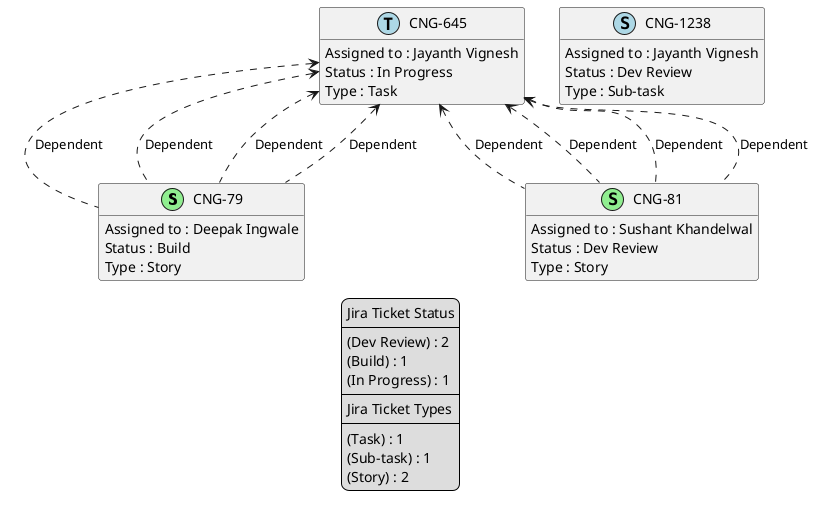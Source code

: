 @startuml
'https://plantuml.com/class-diagram

' GENERATE CLASS DIAGRAM ===========
' Generated at    : Mon Apr 15 15:10:51 CEST 2024

hide empty members

legend
Jira Ticket Status
----
(Dev Review) : 2
(Build) : 1
(In Progress) : 1
----
Jira Ticket Types
----
(Task) : 1
(Sub-task) : 1
(Story) : 2
end legend


' Tickets =======
class "CNG-79" << (S,lightgreen) >> {
  Assigned to : Deepak Ingwale
  Status : Build
  Type : Story
}

class "CNG-1238" << (S,lightblue) >> {
  Assigned to : Jayanth Vignesh
  Status : Dev Review
  Type : Sub-task
}

class "CNG-81" << (S,lightgreen) >> {
  Assigned to : Sushant Khandelwal
  Status : Dev Review
  Type : Story
}

class "CNG-645" << (T,lightblue) >> {
  Assigned to : Jayanth Vignesh
  Status : In Progress
  Type : Task
}



' Links =======
"CNG-645" <.. "CNG-79" : Dependent
"CNG-645" <.. "CNG-81" : Dependent
"CNG-645" <.. "CNG-79" : Dependent
"CNG-645" <.. "CNG-81" : Dependent
"CNG-645" <.. "CNG-79" : Dependent
"CNG-645" <.. "CNG-81" : Dependent
"CNG-645" <.. "CNG-79" : Dependent
"CNG-645" <.. "CNG-81" : Dependent


@enduml
